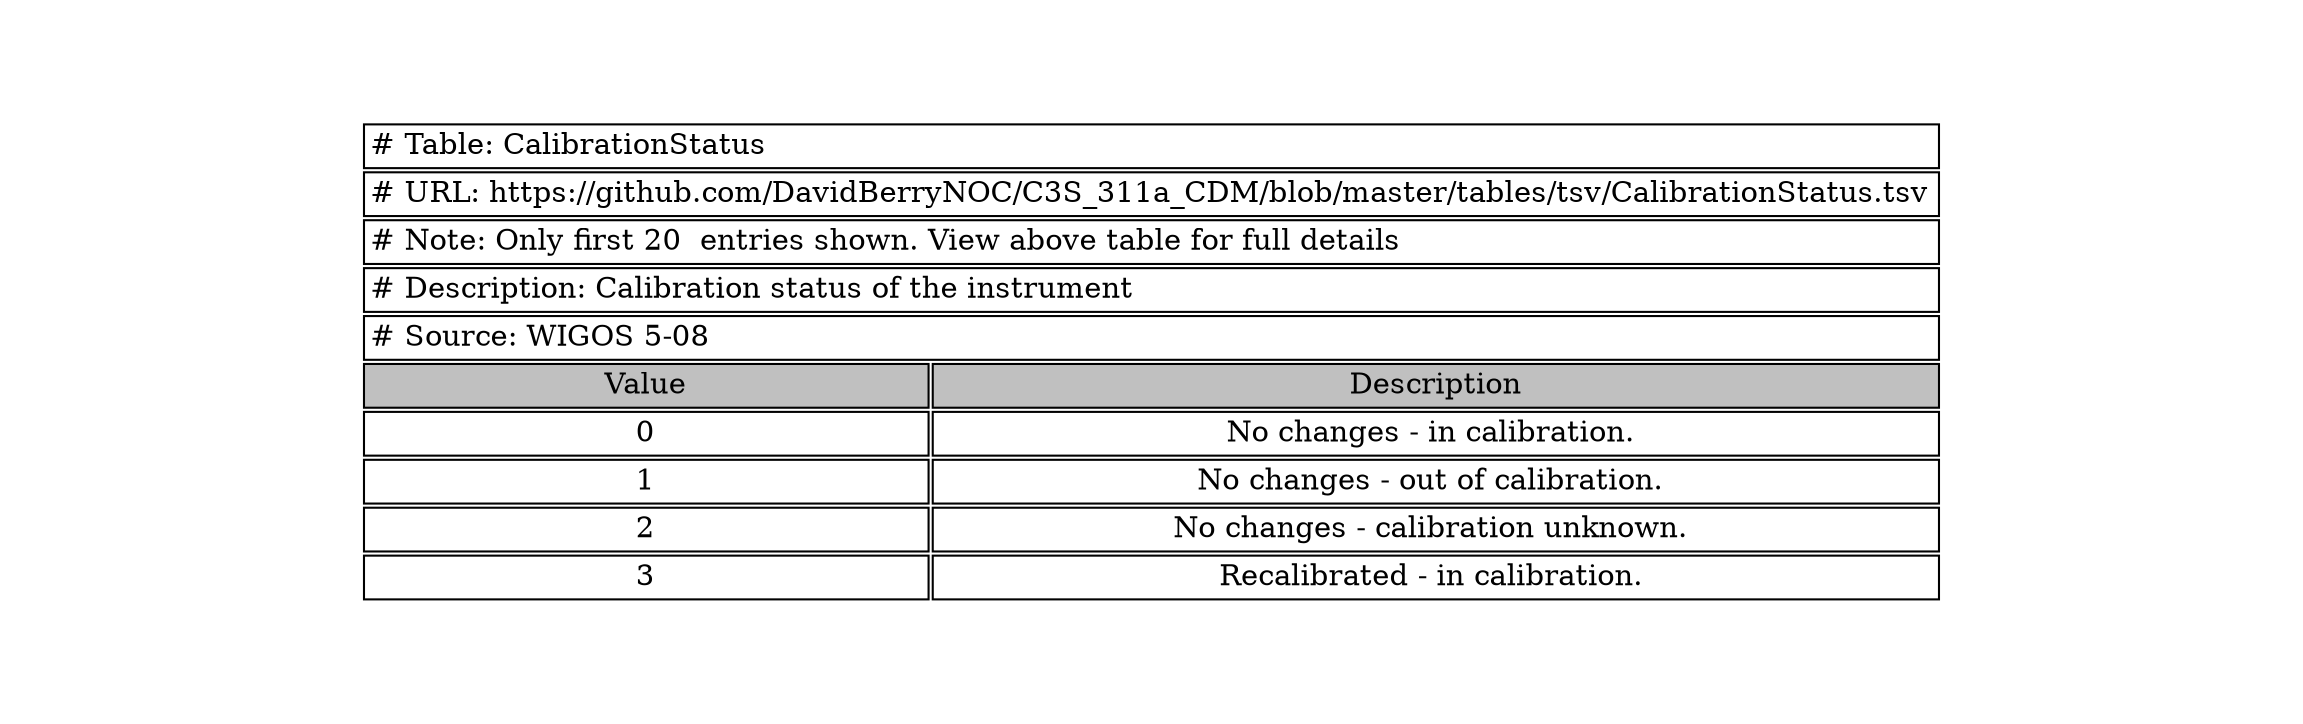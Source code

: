 digraph CalibrationStatus {
node [color=white]
CalibrationStatus [label=<<TABLE BORDER="0" CELLBORDER="1" CELLSPACING="2" COLOR="BLACK">
<TR><TD COLSPAN="2" ALIGN="left" PORT="head"># Table: CalibrationStatus</TD></TR>
<TR><TD COLSPAN="2" ALIGN="left"># URL: https://github.com/DavidBerryNOC/C3S_311a_CDM/blob/master/tables/tsv/CalibrationStatus.tsv</TD></TR>
<TR><TD COLSPAN="2" ALIGN="left"># Note: Only first 20  entries shown. View above table for full details</TD></TR>
<TR><TD ALIGN="left" COLSPAN="2"># Description: Calibration status of the instrument</TD></TR>
<TR><TD ALIGN="left" COLSPAN="2"># Source: WIGOS 5-08</TD></TR>
<TR><TD BGCOLOR="GRAY">Value</TD><TD BGCOLOR="GRAY">Description</TD></TR>
<TR><TD>0</TD><TD>No changes - in calibration. </TD></TR>
<TR><TD>1</TD><TD>No changes - out of calibration. </TD></TR>
<TR><TD>2</TD><TD>No changes - calibration unknown. </TD></TR>
<TR><TD>3</TD><TD>Recalibrated - in calibration. </TD></TR>
</TABLE>>];
}
